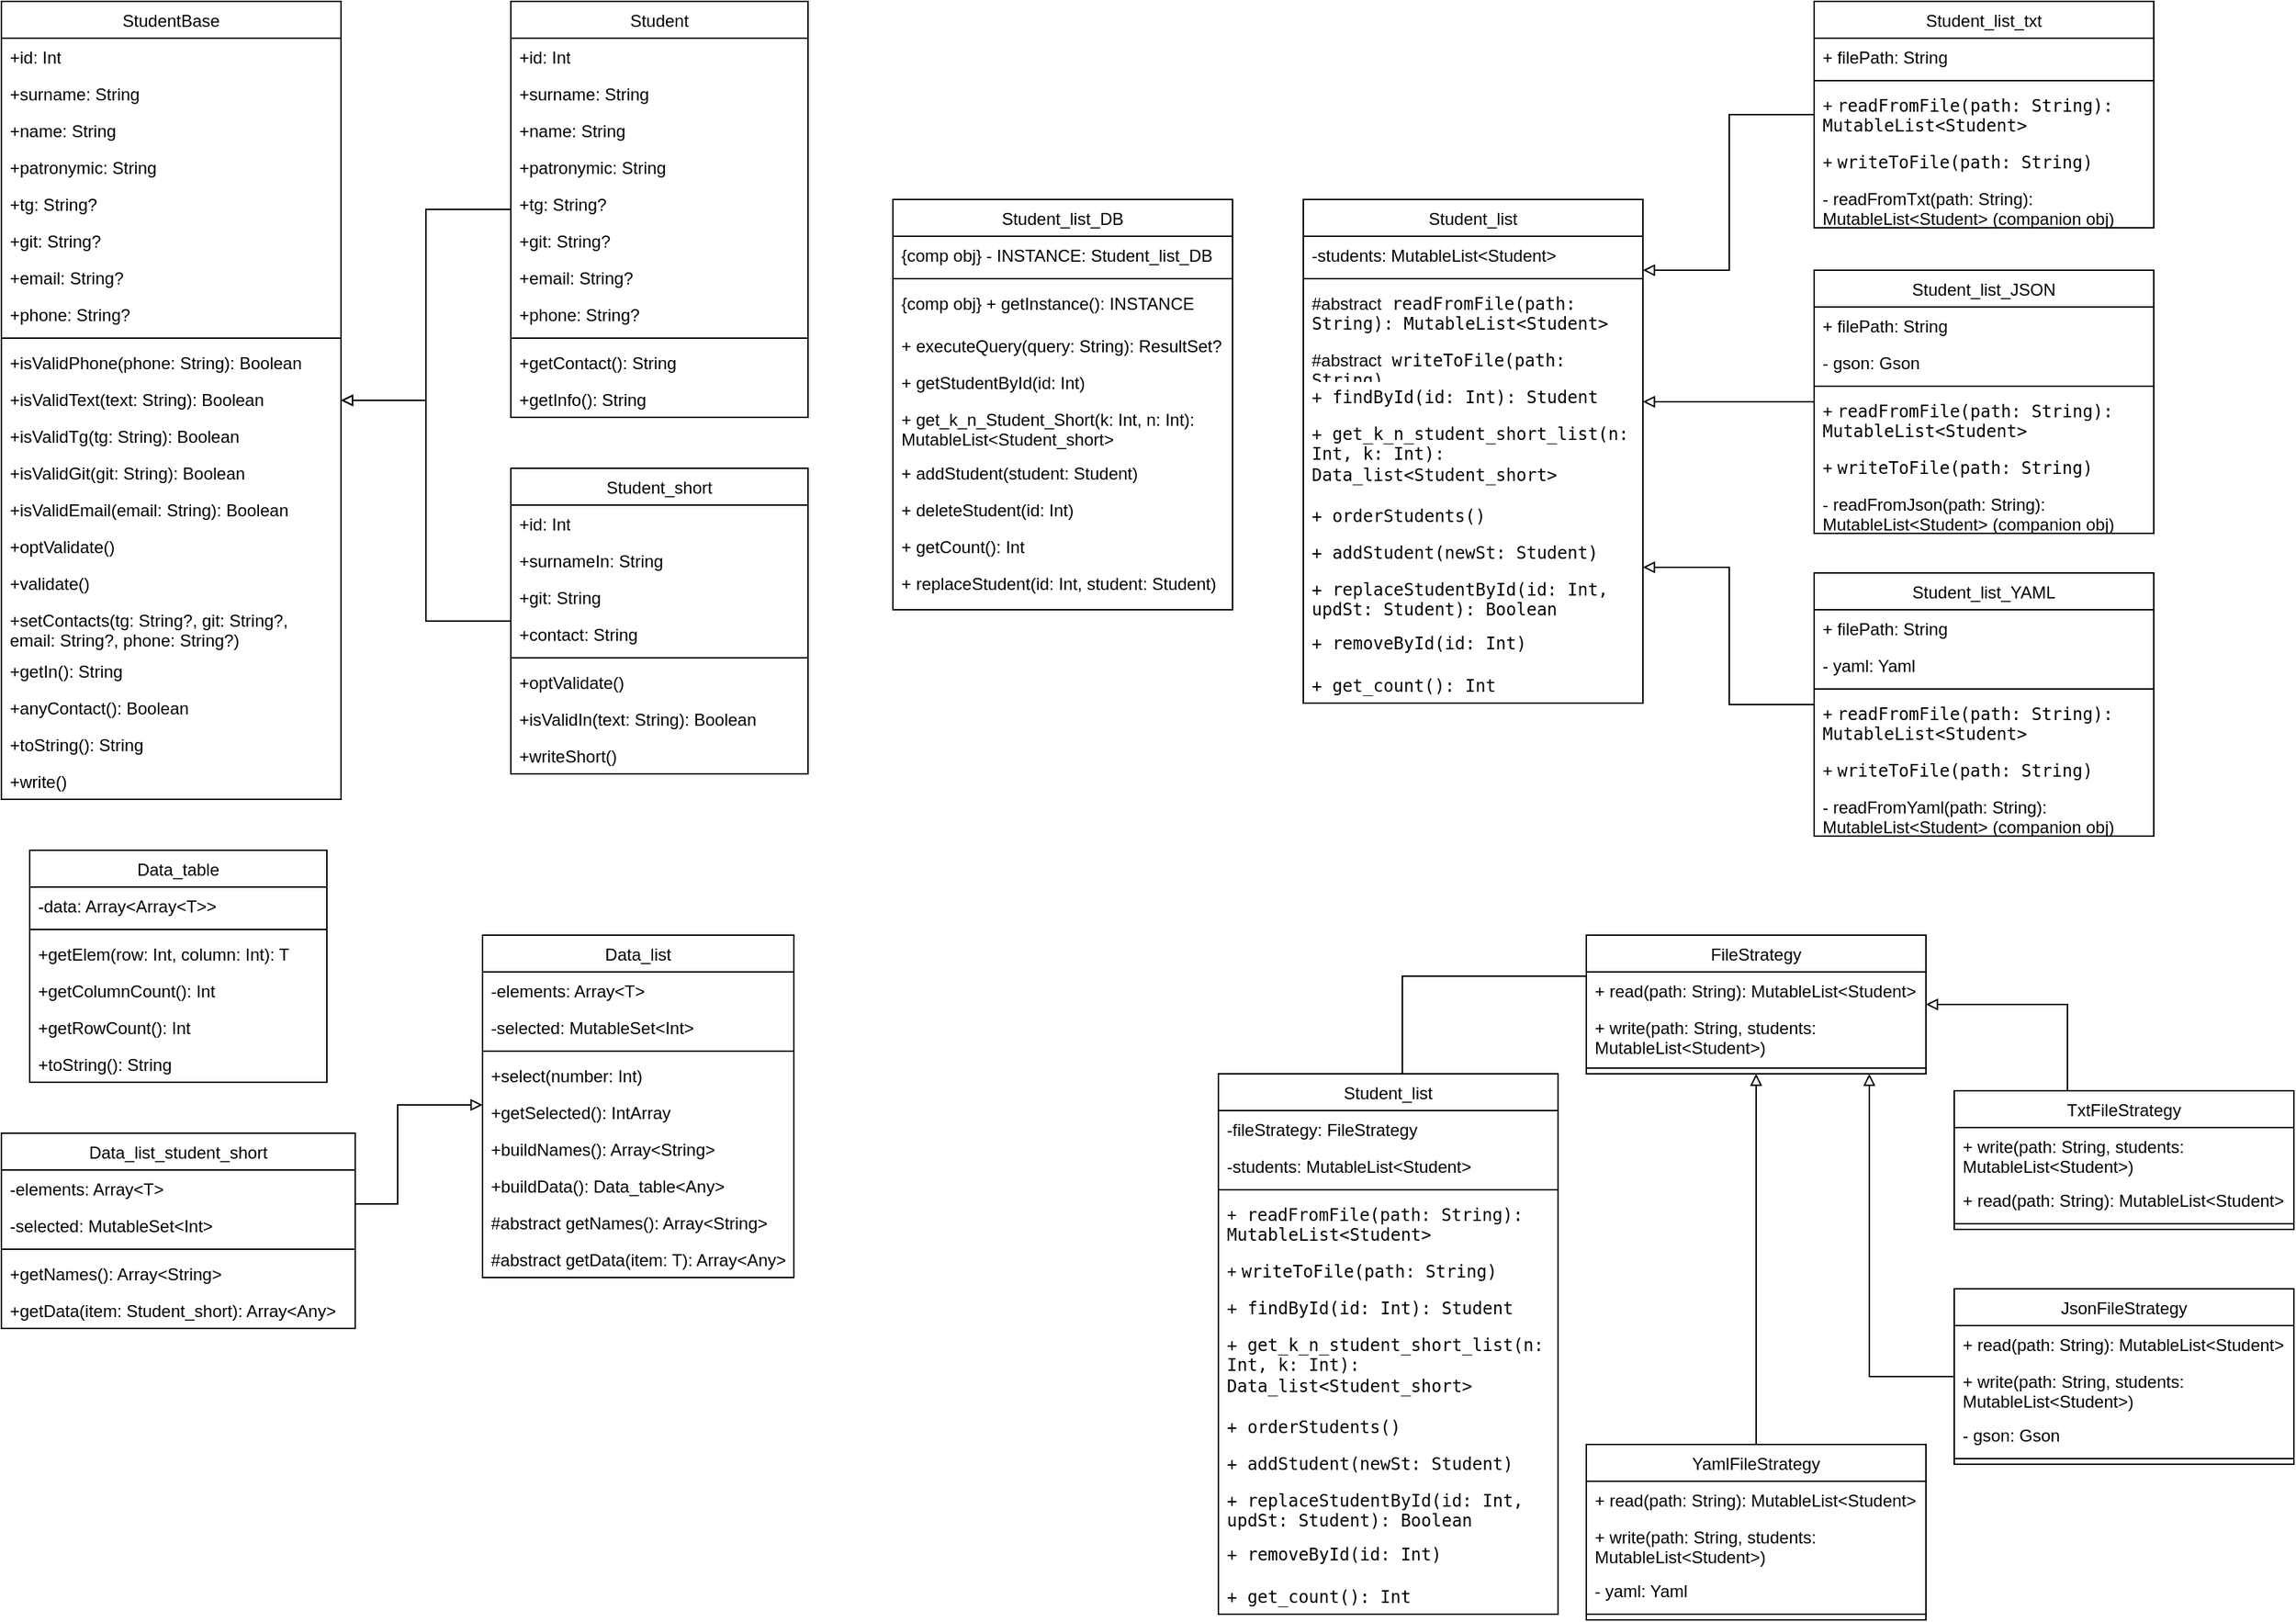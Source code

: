 <?xml version="1.0" encoding="UTF-8"?>
<mxfile version="25.0.3">
  <diagram name="Страница — 1" id="mXfc7mX9J_T137BnNwb-">
    <mxGraphModel dx="1016" dy="607" grid="1" gridSize="10" guides="1" tooltips="1" connect="1" arrows="1" fold="1" page="0" pageScale="1" pageWidth="827" pageHeight="1169" math="0" shadow="0">
      <root>
        <mxCell id="0" />
        <mxCell id="1" parent="0" />
        <mxCell id="OMYQMFD3v74kMcFGxbSG-1" style="edgeStyle=orthogonalEdgeStyle;rounded=0;orthogonalLoop=1;jettySize=auto;html=1;endArrow=block;endFill=0;" parent="1" source="OMYQMFD3v74kMcFGxbSG-2" target="OMYQMFD3v74kMcFGxbSG-14" edge="1">
          <mxGeometry relative="1" as="geometry" />
        </mxCell>
        <mxCell id="OMYQMFD3v74kMcFGxbSG-2" value="&lt;span style=&quot;font-weight: 400;&quot;&gt;Student&lt;/span&gt;" style="swimlane;fontStyle=1;align=center;verticalAlign=top;childLayout=stackLayout;horizontal=1;startSize=26;horizontalStack=0;resizeParent=1;resizeParentMax=0;resizeLast=0;collapsible=1;marginBottom=0;whiteSpace=wrap;html=1;" parent="1" vertex="1">
          <mxGeometry x="370" y="10" width="210" height="294" as="geometry" />
        </mxCell>
        <mxCell id="OMYQMFD3v74kMcFGxbSG-3" value="+id: Int" style="text;strokeColor=none;fillColor=none;align=left;verticalAlign=top;spacingLeft=4;spacingRight=4;overflow=hidden;rotatable=0;points=[[0,0.5],[1,0.5]];portConstraint=eastwest;whiteSpace=wrap;html=1;" parent="OMYQMFD3v74kMcFGxbSG-2" vertex="1">
          <mxGeometry y="26" width="210" height="26" as="geometry" />
        </mxCell>
        <mxCell id="OMYQMFD3v74kMcFGxbSG-4" value="+surname: String" style="text;strokeColor=none;fillColor=none;align=left;verticalAlign=top;spacingLeft=4;spacingRight=4;overflow=hidden;rotatable=0;points=[[0,0.5],[1,0.5]];portConstraint=eastwest;whiteSpace=wrap;html=1;" parent="OMYQMFD3v74kMcFGxbSG-2" vertex="1">
          <mxGeometry y="52" width="210" height="26" as="geometry" />
        </mxCell>
        <mxCell id="OMYQMFD3v74kMcFGxbSG-5" value="+name: String" style="text;strokeColor=none;fillColor=none;align=left;verticalAlign=top;spacingLeft=4;spacingRight=4;overflow=hidden;rotatable=0;points=[[0,0.5],[1,0.5]];portConstraint=eastwest;whiteSpace=wrap;html=1;" parent="OMYQMFD3v74kMcFGxbSG-2" vertex="1">
          <mxGeometry y="78" width="210" height="26" as="geometry" />
        </mxCell>
        <mxCell id="OMYQMFD3v74kMcFGxbSG-6" value="+patronymic: String" style="text;strokeColor=none;fillColor=none;align=left;verticalAlign=top;spacingLeft=4;spacingRight=4;overflow=hidden;rotatable=0;points=[[0,0.5],[1,0.5]];portConstraint=eastwest;whiteSpace=wrap;html=1;" parent="OMYQMFD3v74kMcFGxbSG-2" vertex="1">
          <mxGeometry y="104" width="210" height="26" as="geometry" />
        </mxCell>
        <mxCell id="OMYQMFD3v74kMcFGxbSG-7" value="+tg: String?" style="text;strokeColor=none;fillColor=none;align=left;verticalAlign=top;spacingLeft=4;spacingRight=4;overflow=hidden;rotatable=0;points=[[0,0.5],[1,0.5]];portConstraint=eastwest;whiteSpace=wrap;html=1;" parent="OMYQMFD3v74kMcFGxbSG-2" vertex="1">
          <mxGeometry y="130" width="210" height="26" as="geometry" />
        </mxCell>
        <mxCell id="OMYQMFD3v74kMcFGxbSG-8" value="+git: String?" style="text;strokeColor=none;fillColor=none;align=left;verticalAlign=top;spacingLeft=4;spacingRight=4;overflow=hidden;rotatable=0;points=[[0,0.5],[1,0.5]];portConstraint=eastwest;whiteSpace=wrap;html=1;" parent="OMYQMFD3v74kMcFGxbSG-2" vertex="1">
          <mxGeometry y="156" width="210" height="26" as="geometry" />
        </mxCell>
        <mxCell id="OMYQMFD3v74kMcFGxbSG-9" value="+email: String?" style="text;strokeColor=none;fillColor=none;align=left;verticalAlign=top;spacingLeft=4;spacingRight=4;overflow=hidden;rotatable=0;points=[[0,0.5],[1,0.5]];portConstraint=eastwest;whiteSpace=wrap;html=1;" parent="OMYQMFD3v74kMcFGxbSG-2" vertex="1">
          <mxGeometry y="182" width="210" height="26" as="geometry" />
        </mxCell>
        <mxCell id="OMYQMFD3v74kMcFGxbSG-10" value="+phone: String?" style="text;strokeColor=none;fillColor=none;align=left;verticalAlign=top;spacingLeft=4;spacingRight=4;overflow=hidden;rotatable=0;points=[[0,0.5],[1,0.5]];portConstraint=eastwest;whiteSpace=wrap;html=1;" parent="OMYQMFD3v74kMcFGxbSG-2" vertex="1">
          <mxGeometry y="208" width="210" height="26" as="geometry" />
        </mxCell>
        <mxCell id="OMYQMFD3v74kMcFGxbSG-11" value="" style="line;strokeWidth=1;fillColor=none;align=left;verticalAlign=middle;spacingTop=-1;spacingLeft=3;spacingRight=3;rotatable=0;labelPosition=right;points=[];portConstraint=eastwest;strokeColor=inherit;" parent="OMYQMFD3v74kMcFGxbSG-2" vertex="1">
          <mxGeometry y="234" width="210" height="8" as="geometry" />
        </mxCell>
        <mxCell id="OMYQMFD3v74kMcFGxbSG-12" value="&lt;div&gt;+getContact(): String&lt;br&gt;&lt;/div&gt;" style="text;strokeColor=none;fillColor=none;align=left;verticalAlign=top;spacingLeft=4;spacingRight=4;overflow=hidden;rotatable=0;points=[[0,0.5],[1,0.5]];portConstraint=eastwest;whiteSpace=wrap;html=1;" parent="OMYQMFD3v74kMcFGxbSG-2" vertex="1">
          <mxGeometry y="242" width="210" height="26" as="geometry" />
        </mxCell>
        <mxCell id="OMYQMFD3v74kMcFGxbSG-13" value="+getInfo(): String" style="text;strokeColor=none;fillColor=none;align=left;verticalAlign=top;spacingLeft=4;spacingRight=4;overflow=hidden;rotatable=0;points=[[0,0.5],[1,0.5]];portConstraint=eastwest;whiteSpace=wrap;html=1;" parent="OMYQMFD3v74kMcFGxbSG-2" vertex="1">
          <mxGeometry y="268" width="210" height="26" as="geometry" />
        </mxCell>
        <mxCell id="OMYQMFD3v74kMcFGxbSG-14" value="&lt;span style=&quot;font-weight: 400;&quot;&gt;StudentBase&lt;/span&gt;" style="swimlane;fontStyle=1;align=center;verticalAlign=top;childLayout=stackLayout;horizontal=1;startSize=26;horizontalStack=0;resizeParent=1;resizeParentMax=0;resizeLast=0;collapsible=1;marginBottom=0;whiteSpace=wrap;html=1;" parent="1" vertex="1">
          <mxGeometry x="10" y="10" width="240" height="564" as="geometry" />
        </mxCell>
        <mxCell id="OMYQMFD3v74kMcFGxbSG-15" value="+id: Int" style="text;strokeColor=none;fillColor=none;align=left;verticalAlign=top;spacingLeft=4;spacingRight=4;overflow=hidden;rotatable=0;points=[[0,0.5],[1,0.5]];portConstraint=eastwest;whiteSpace=wrap;html=1;" parent="OMYQMFD3v74kMcFGxbSG-14" vertex="1">
          <mxGeometry y="26" width="240" height="26" as="geometry" />
        </mxCell>
        <mxCell id="OMYQMFD3v74kMcFGxbSG-16" value="+surname: String" style="text;strokeColor=none;fillColor=none;align=left;verticalAlign=top;spacingLeft=4;spacingRight=4;overflow=hidden;rotatable=0;points=[[0,0.5],[1,0.5]];portConstraint=eastwest;whiteSpace=wrap;html=1;" parent="OMYQMFD3v74kMcFGxbSG-14" vertex="1">
          <mxGeometry y="52" width="240" height="26" as="geometry" />
        </mxCell>
        <mxCell id="OMYQMFD3v74kMcFGxbSG-17" value="+name: String" style="text;strokeColor=none;fillColor=none;align=left;verticalAlign=top;spacingLeft=4;spacingRight=4;overflow=hidden;rotatable=0;points=[[0,0.5],[1,0.5]];portConstraint=eastwest;whiteSpace=wrap;html=1;" parent="OMYQMFD3v74kMcFGxbSG-14" vertex="1">
          <mxGeometry y="78" width="240" height="26" as="geometry" />
        </mxCell>
        <mxCell id="OMYQMFD3v74kMcFGxbSG-18" value="+patronymic: String" style="text;strokeColor=none;fillColor=none;align=left;verticalAlign=top;spacingLeft=4;spacingRight=4;overflow=hidden;rotatable=0;points=[[0,0.5],[1,0.5]];portConstraint=eastwest;whiteSpace=wrap;html=1;" parent="OMYQMFD3v74kMcFGxbSG-14" vertex="1">
          <mxGeometry y="104" width="240" height="26" as="geometry" />
        </mxCell>
        <mxCell id="OMYQMFD3v74kMcFGxbSG-19" value="+tg: String?" style="text;strokeColor=none;fillColor=none;align=left;verticalAlign=top;spacingLeft=4;spacingRight=4;overflow=hidden;rotatable=0;points=[[0,0.5],[1,0.5]];portConstraint=eastwest;whiteSpace=wrap;html=1;" parent="OMYQMFD3v74kMcFGxbSG-14" vertex="1">
          <mxGeometry y="130" width="240" height="26" as="geometry" />
        </mxCell>
        <mxCell id="OMYQMFD3v74kMcFGxbSG-20" value="+git: String?" style="text;strokeColor=none;fillColor=none;align=left;verticalAlign=top;spacingLeft=4;spacingRight=4;overflow=hidden;rotatable=0;points=[[0,0.5],[1,0.5]];portConstraint=eastwest;whiteSpace=wrap;html=1;" parent="OMYQMFD3v74kMcFGxbSG-14" vertex="1">
          <mxGeometry y="156" width="240" height="26" as="geometry" />
        </mxCell>
        <mxCell id="OMYQMFD3v74kMcFGxbSG-21" value="+email: String?" style="text;strokeColor=none;fillColor=none;align=left;verticalAlign=top;spacingLeft=4;spacingRight=4;overflow=hidden;rotatable=0;points=[[0,0.5],[1,0.5]];portConstraint=eastwest;whiteSpace=wrap;html=1;" parent="OMYQMFD3v74kMcFGxbSG-14" vertex="1">
          <mxGeometry y="182" width="240" height="26" as="geometry" />
        </mxCell>
        <mxCell id="OMYQMFD3v74kMcFGxbSG-22" value="+phone: String?" style="text;strokeColor=none;fillColor=none;align=left;verticalAlign=top;spacingLeft=4;spacingRight=4;overflow=hidden;rotatable=0;points=[[0,0.5],[1,0.5]];portConstraint=eastwest;whiteSpace=wrap;html=1;" parent="OMYQMFD3v74kMcFGxbSG-14" vertex="1">
          <mxGeometry y="208" width="240" height="26" as="geometry" />
        </mxCell>
        <mxCell id="OMYQMFD3v74kMcFGxbSG-23" value="" style="line;strokeWidth=1;fillColor=none;align=left;verticalAlign=middle;spacingTop=-1;spacingLeft=3;spacingRight=3;rotatable=0;labelPosition=right;points=[];portConstraint=eastwest;strokeColor=inherit;" parent="OMYQMFD3v74kMcFGxbSG-14" vertex="1">
          <mxGeometry y="234" width="240" height="8" as="geometry" />
        </mxCell>
        <mxCell id="OMYQMFD3v74kMcFGxbSG-24" value="&lt;div&gt;+isValidPhone(phone: String): Boolean&lt;br&gt;&lt;/div&gt;" style="text;strokeColor=none;fillColor=none;align=left;verticalAlign=top;spacingLeft=4;spacingRight=4;overflow=hidden;rotatable=0;points=[[0,0.5],[1,0.5]];portConstraint=eastwest;whiteSpace=wrap;html=1;" parent="OMYQMFD3v74kMcFGxbSG-14" vertex="1">
          <mxGeometry y="242" width="240" height="26" as="geometry" />
        </mxCell>
        <mxCell id="OMYQMFD3v74kMcFGxbSG-25" value="+isValidText(text: String): Boolean" style="text;strokeColor=none;fillColor=none;align=left;verticalAlign=top;spacingLeft=4;spacingRight=4;overflow=hidden;rotatable=0;points=[[0,0.5],[1,0.5]];portConstraint=eastwest;whiteSpace=wrap;html=1;" parent="OMYQMFD3v74kMcFGxbSG-14" vertex="1">
          <mxGeometry y="268" width="240" height="26" as="geometry" />
        </mxCell>
        <mxCell id="OMYQMFD3v74kMcFGxbSG-26" value="+isValidTg(tg: String): Boolean" style="text;strokeColor=none;fillColor=none;align=left;verticalAlign=top;spacingLeft=4;spacingRight=4;overflow=hidden;rotatable=0;points=[[0,0.5],[1,0.5]];portConstraint=eastwest;whiteSpace=wrap;html=1;" parent="OMYQMFD3v74kMcFGxbSG-14" vertex="1">
          <mxGeometry y="294" width="240" height="26" as="geometry" />
        </mxCell>
        <mxCell id="OMYQMFD3v74kMcFGxbSG-27" value="+isValidGit(git: String): Boolean" style="text;strokeColor=none;fillColor=none;align=left;verticalAlign=top;spacingLeft=4;spacingRight=4;overflow=hidden;rotatable=0;points=[[0,0.5],[1,0.5]];portConstraint=eastwest;whiteSpace=wrap;html=1;" parent="OMYQMFD3v74kMcFGxbSG-14" vertex="1">
          <mxGeometry y="320" width="240" height="26" as="geometry" />
        </mxCell>
        <mxCell id="OMYQMFD3v74kMcFGxbSG-28" value="+isValidEmail(email: String): Boolean" style="text;strokeColor=none;fillColor=none;align=left;verticalAlign=top;spacingLeft=4;spacingRight=4;overflow=hidden;rotatable=0;points=[[0,0.5],[1,0.5]];portConstraint=eastwest;whiteSpace=wrap;html=1;" parent="OMYQMFD3v74kMcFGxbSG-14" vertex="1">
          <mxGeometry y="346" width="240" height="26" as="geometry" />
        </mxCell>
        <mxCell id="OMYQMFD3v74kMcFGxbSG-29" value="+optValidate()" style="text;strokeColor=none;fillColor=none;align=left;verticalAlign=top;spacingLeft=4;spacingRight=4;overflow=hidden;rotatable=0;points=[[0,0.5],[1,0.5]];portConstraint=eastwest;whiteSpace=wrap;html=1;" parent="OMYQMFD3v74kMcFGxbSG-14" vertex="1">
          <mxGeometry y="372" width="240" height="26" as="geometry" />
        </mxCell>
        <mxCell id="OMYQMFD3v74kMcFGxbSG-30" value="+validate()" style="text;strokeColor=none;fillColor=none;align=left;verticalAlign=top;spacingLeft=4;spacingRight=4;overflow=hidden;rotatable=0;points=[[0,0.5],[1,0.5]];portConstraint=eastwest;whiteSpace=wrap;html=1;" parent="OMYQMFD3v74kMcFGxbSG-14" vertex="1">
          <mxGeometry y="398" width="240" height="26" as="geometry" />
        </mxCell>
        <mxCell id="OMYQMFD3v74kMcFGxbSG-31" value="+setContacts(tg: String?, git: String?, email: String?, phone: String?)" style="text;strokeColor=none;fillColor=none;align=left;verticalAlign=top;spacingLeft=4;spacingRight=4;overflow=hidden;rotatable=0;points=[[0,0.5],[1,0.5]];portConstraint=eastwest;whiteSpace=wrap;html=1;" parent="OMYQMFD3v74kMcFGxbSG-14" vertex="1">
          <mxGeometry y="424" width="240" height="36" as="geometry" />
        </mxCell>
        <mxCell id="OMYQMFD3v74kMcFGxbSG-32" value="+getIn(): String" style="text;strokeColor=none;fillColor=none;align=left;verticalAlign=top;spacingLeft=4;spacingRight=4;overflow=hidden;rotatable=0;points=[[0,0.5],[1,0.5]];portConstraint=eastwest;whiteSpace=wrap;html=1;" parent="OMYQMFD3v74kMcFGxbSG-14" vertex="1">
          <mxGeometry y="460" width="240" height="26" as="geometry" />
        </mxCell>
        <mxCell id="OMYQMFD3v74kMcFGxbSG-33" value="+anyContact(): Boolean" style="text;strokeColor=none;fillColor=none;align=left;verticalAlign=top;spacingLeft=4;spacingRight=4;overflow=hidden;rotatable=0;points=[[0,0.5],[1,0.5]];portConstraint=eastwest;whiteSpace=wrap;html=1;" parent="OMYQMFD3v74kMcFGxbSG-14" vertex="1">
          <mxGeometry y="486" width="240" height="26" as="geometry" />
        </mxCell>
        <mxCell id="OMYQMFD3v74kMcFGxbSG-34" value="+toString(): String" style="text;strokeColor=none;fillColor=none;align=left;verticalAlign=top;spacingLeft=4;spacingRight=4;overflow=hidden;rotatable=0;points=[[0,0.5],[1,0.5]];portConstraint=eastwest;whiteSpace=wrap;html=1;" parent="OMYQMFD3v74kMcFGxbSG-14" vertex="1">
          <mxGeometry y="512" width="240" height="26" as="geometry" />
        </mxCell>
        <mxCell id="OMYQMFD3v74kMcFGxbSG-35" value="+write()&amp;nbsp;" style="text;strokeColor=none;fillColor=none;align=left;verticalAlign=top;spacingLeft=4;spacingRight=4;overflow=hidden;rotatable=0;points=[[0,0.5],[1,0.5]];portConstraint=eastwest;whiteSpace=wrap;html=1;" parent="OMYQMFD3v74kMcFGxbSG-14" vertex="1">
          <mxGeometry y="538" width="240" height="26" as="geometry" />
        </mxCell>
        <mxCell id="OMYQMFD3v74kMcFGxbSG-36" style="edgeStyle=orthogonalEdgeStyle;rounded=0;orthogonalLoop=1;jettySize=auto;html=1;endArrow=block;endFill=0;" parent="1" source="OMYQMFD3v74kMcFGxbSG-37" target="OMYQMFD3v74kMcFGxbSG-14" edge="1">
          <mxGeometry relative="1" as="geometry" />
        </mxCell>
        <mxCell id="OMYQMFD3v74kMcFGxbSG-37" value="&lt;span style=&quot;font-weight: 400;&quot;&gt;Student_short&lt;/span&gt;" style="swimlane;fontStyle=1;align=center;verticalAlign=top;childLayout=stackLayout;horizontal=1;startSize=26;horizontalStack=0;resizeParent=1;resizeParentMax=0;resizeLast=0;collapsible=1;marginBottom=0;whiteSpace=wrap;html=1;" parent="1" vertex="1">
          <mxGeometry x="370" y="340" width="210" height="216" as="geometry" />
        </mxCell>
        <mxCell id="OMYQMFD3v74kMcFGxbSG-38" value="+id: Int" style="text;strokeColor=none;fillColor=none;align=left;verticalAlign=top;spacingLeft=4;spacingRight=4;overflow=hidden;rotatable=0;points=[[0,0.5],[1,0.5]];portConstraint=eastwest;whiteSpace=wrap;html=1;" parent="OMYQMFD3v74kMcFGxbSG-37" vertex="1">
          <mxGeometry y="26" width="210" height="26" as="geometry" />
        </mxCell>
        <mxCell id="OMYQMFD3v74kMcFGxbSG-39" value="+surnameIn: String" style="text;strokeColor=none;fillColor=none;align=left;verticalAlign=top;spacingLeft=4;spacingRight=4;overflow=hidden;rotatable=0;points=[[0,0.5],[1,0.5]];portConstraint=eastwest;whiteSpace=wrap;html=1;" parent="OMYQMFD3v74kMcFGxbSG-37" vertex="1">
          <mxGeometry y="52" width="210" height="26" as="geometry" />
        </mxCell>
        <mxCell id="OMYQMFD3v74kMcFGxbSG-40" value="+git: String" style="text;strokeColor=none;fillColor=none;align=left;verticalAlign=top;spacingLeft=4;spacingRight=4;overflow=hidden;rotatable=0;points=[[0,0.5],[1,0.5]];portConstraint=eastwest;whiteSpace=wrap;html=1;" parent="OMYQMFD3v74kMcFGxbSG-37" vertex="1">
          <mxGeometry y="78" width="210" height="26" as="geometry" />
        </mxCell>
        <mxCell id="OMYQMFD3v74kMcFGxbSG-41" value="+contact: String" style="text;strokeColor=none;fillColor=none;align=left;verticalAlign=top;spacingLeft=4;spacingRight=4;overflow=hidden;rotatable=0;points=[[0,0.5],[1,0.5]];portConstraint=eastwest;whiteSpace=wrap;html=1;" parent="OMYQMFD3v74kMcFGxbSG-37" vertex="1">
          <mxGeometry y="104" width="210" height="26" as="geometry" />
        </mxCell>
        <mxCell id="OMYQMFD3v74kMcFGxbSG-42" value="" style="line;strokeWidth=1;fillColor=none;align=left;verticalAlign=middle;spacingTop=-1;spacingLeft=3;spacingRight=3;rotatable=0;labelPosition=right;points=[];portConstraint=eastwest;strokeColor=inherit;" parent="OMYQMFD3v74kMcFGxbSG-37" vertex="1">
          <mxGeometry y="130" width="210" height="8" as="geometry" />
        </mxCell>
        <mxCell id="OMYQMFD3v74kMcFGxbSG-43" value="&lt;div&gt;+optValidate()&lt;br&gt;&lt;/div&gt;" style="text;strokeColor=none;fillColor=none;align=left;verticalAlign=top;spacingLeft=4;spacingRight=4;overflow=hidden;rotatable=0;points=[[0,0.5],[1,0.5]];portConstraint=eastwest;whiteSpace=wrap;html=1;" parent="OMYQMFD3v74kMcFGxbSG-37" vertex="1">
          <mxGeometry y="138" width="210" height="26" as="geometry" />
        </mxCell>
        <mxCell id="OMYQMFD3v74kMcFGxbSG-44" value="+isValidIn(text: String): Boolean" style="text;strokeColor=none;fillColor=none;align=left;verticalAlign=top;spacingLeft=4;spacingRight=4;overflow=hidden;rotatable=0;points=[[0,0.5],[1,0.5]];portConstraint=eastwest;whiteSpace=wrap;html=1;" parent="OMYQMFD3v74kMcFGxbSG-37" vertex="1">
          <mxGeometry y="164" width="210" height="26" as="geometry" />
        </mxCell>
        <mxCell id="OMYQMFD3v74kMcFGxbSG-45" value="+writeShort()" style="text;strokeColor=none;fillColor=none;align=left;verticalAlign=top;spacingLeft=4;spacingRight=4;overflow=hidden;rotatable=0;points=[[0,0.5],[1,0.5]];portConstraint=eastwest;whiteSpace=wrap;html=1;" parent="OMYQMFD3v74kMcFGxbSG-37" vertex="1">
          <mxGeometry y="190" width="210" height="26" as="geometry" />
        </mxCell>
        <mxCell id="OMYQMFD3v74kMcFGxbSG-46" value="&lt;span style=&quot;font-weight: 400;&quot;&gt;Data_table&lt;/span&gt;" style="swimlane;fontStyle=1;align=center;verticalAlign=top;childLayout=stackLayout;horizontal=1;startSize=26;horizontalStack=0;resizeParent=1;resizeParentMax=0;resizeLast=0;collapsible=1;marginBottom=0;whiteSpace=wrap;html=1;" parent="1" vertex="1">
          <mxGeometry x="30" y="610" width="210" height="164" as="geometry" />
        </mxCell>
        <mxCell id="OMYQMFD3v74kMcFGxbSG-47" value="-data: Array&amp;lt;Array&amp;lt;T&amp;gt;&amp;gt;" style="text;strokeColor=none;fillColor=none;align=left;verticalAlign=top;spacingLeft=4;spacingRight=4;overflow=hidden;rotatable=0;points=[[0,0.5],[1,0.5]];portConstraint=eastwest;whiteSpace=wrap;html=1;" parent="OMYQMFD3v74kMcFGxbSG-46" vertex="1">
          <mxGeometry y="26" width="210" height="26" as="geometry" />
        </mxCell>
        <mxCell id="OMYQMFD3v74kMcFGxbSG-48" value="" style="line;strokeWidth=1;fillColor=none;align=left;verticalAlign=middle;spacingTop=-1;spacingLeft=3;spacingRight=3;rotatable=0;labelPosition=right;points=[];portConstraint=eastwest;strokeColor=inherit;" parent="OMYQMFD3v74kMcFGxbSG-46" vertex="1">
          <mxGeometry y="52" width="210" height="8" as="geometry" />
        </mxCell>
        <mxCell id="OMYQMFD3v74kMcFGxbSG-49" value="&lt;div&gt;+getElem(row: Int, column: Int): T&lt;br&gt;&lt;/div&gt;" style="text;strokeColor=none;fillColor=none;align=left;verticalAlign=top;spacingLeft=4;spacingRight=4;overflow=hidden;rotatable=0;points=[[0,0.5],[1,0.5]];portConstraint=eastwest;whiteSpace=wrap;html=1;" parent="OMYQMFD3v74kMcFGxbSG-46" vertex="1">
          <mxGeometry y="60" width="210" height="26" as="geometry" />
        </mxCell>
        <mxCell id="OMYQMFD3v74kMcFGxbSG-50" value="+getColumnCount(): Int" style="text;strokeColor=none;fillColor=none;align=left;verticalAlign=top;spacingLeft=4;spacingRight=4;overflow=hidden;rotatable=0;points=[[0,0.5],[1,0.5]];portConstraint=eastwest;whiteSpace=wrap;html=1;" parent="OMYQMFD3v74kMcFGxbSG-46" vertex="1">
          <mxGeometry y="86" width="210" height="26" as="geometry" />
        </mxCell>
        <mxCell id="OMYQMFD3v74kMcFGxbSG-51" value="+getRowCount(): Int" style="text;strokeColor=none;fillColor=none;align=left;verticalAlign=top;spacingLeft=4;spacingRight=4;overflow=hidden;rotatable=0;points=[[0,0.5],[1,0.5]];portConstraint=eastwest;whiteSpace=wrap;html=1;" parent="OMYQMFD3v74kMcFGxbSG-46" vertex="1">
          <mxGeometry y="112" width="210" height="26" as="geometry" />
        </mxCell>
        <mxCell id="OMYQMFD3v74kMcFGxbSG-52" value="+toString(): String" style="text;strokeColor=none;fillColor=none;align=left;verticalAlign=top;spacingLeft=4;spacingRight=4;overflow=hidden;rotatable=0;points=[[0,0.5],[1,0.5]];portConstraint=eastwest;whiteSpace=wrap;html=1;" parent="OMYQMFD3v74kMcFGxbSG-46" vertex="1">
          <mxGeometry y="138" width="210" height="26" as="geometry" />
        </mxCell>
        <mxCell id="OMYQMFD3v74kMcFGxbSG-53" value="&lt;span style=&quot;font-weight: 400;&quot;&gt;Data_list&lt;/span&gt;" style="swimlane;fontStyle=1;align=center;verticalAlign=top;childLayout=stackLayout;horizontal=1;startSize=26;horizontalStack=0;resizeParent=1;resizeParentMax=0;resizeLast=0;collapsible=1;marginBottom=0;whiteSpace=wrap;html=1;" parent="1" vertex="1">
          <mxGeometry x="350" y="670" width="220" height="242" as="geometry" />
        </mxCell>
        <mxCell id="OMYQMFD3v74kMcFGxbSG-54" value="-elements: Array&amp;lt;T&amp;gt;&amp;nbsp;" style="text;strokeColor=none;fillColor=none;align=left;verticalAlign=top;spacingLeft=4;spacingRight=4;overflow=hidden;rotatable=0;points=[[0,0.5],[1,0.5]];portConstraint=eastwest;whiteSpace=wrap;html=1;" parent="OMYQMFD3v74kMcFGxbSG-53" vertex="1">
          <mxGeometry y="26" width="220" height="26" as="geometry" />
        </mxCell>
        <mxCell id="OMYQMFD3v74kMcFGxbSG-55" value="-selected: MutableSet&amp;lt;Int&amp;gt;" style="text;strokeColor=none;fillColor=none;align=left;verticalAlign=top;spacingLeft=4;spacingRight=4;overflow=hidden;rotatable=0;points=[[0,0.5],[1,0.5]];portConstraint=eastwest;whiteSpace=wrap;html=1;" parent="OMYQMFD3v74kMcFGxbSG-53" vertex="1">
          <mxGeometry y="52" width="220" height="26" as="geometry" />
        </mxCell>
        <mxCell id="OMYQMFD3v74kMcFGxbSG-56" value="" style="line;strokeWidth=1;fillColor=none;align=left;verticalAlign=middle;spacingTop=-1;spacingLeft=3;spacingRight=3;rotatable=0;labelPosition=right;points=[];portConstraint=eastwest;strokeColor=inherit;" parent="OMYQMFD3v74kMcFGxbSG-53" vertex="1">
          <mxGeometry y="78" width="220" height="8" as="geometry" />
        </mxCell>
        <mxCell id="OMYQMFD3v74kMcFGxbSG-57" value="&lt;div&gt;+select(number: Int)&lt;br&gt;&lt;/div&gt;" style="text;strokeColor=none;fillColor=none;align=left;verticalAlign=top;spacingLeft=4;spacingRight=4;overflow=hidden;rotatable=0;points=[[0,0.5],[1,0.5]];portConstraint=eastwest;whiteSpace=wrap;html=1;" parent="OMYQMFD3v74kMcFGxbSG-53" vertex="1">
          <mxGeometry y="86" width="220" height="26" as="geometry" />
        </mxCell>
        <mxCell id="OMYQMFD3v74kMcFGxbSG-58" value="+getSelected(): IntArray" style="text;strokeColor=none;fillColor=none;align=left;verticalAlign=top;spacingLeft=4;spacingRight=4;overflow=hidden;rotatable=0;points=[[0,0.5],[1,0.5]];portConstraint=eastwest;whiteSpace=wrap;html=1;" parent="OMYQMFD3v74kMcFGxbSG-53" vertex="1">
          <mxGeometry y="112" width="220" height="26" as="geometry" />
        </mxCell>
        <mxCell id="OMYQMFD3v74kMcFGxbSG-59" value="+buildNames(): Array&amp;lt;String&amp;gt;" style="text;strokeColor=none;fillColor=none;align=left;verticalAlign=top;spacingLeft=4;spacingRight=4;overflow=hidden;rotatable=0;points=[[0,0.5],[1,0.5]];portConstraint=eastwest;whiteSpace=wrap;html=1;" parent="OMYQMFD3v74kMcFGxbSG-53" vertex="1">
          <mxGeometry y="138" width="220" height="26" as="geometry" />
        </mxCell>
        <mxCell id="OMYQMFD3v74kMcFGxbSG-60" value="+buildData(): Data_table&amp;lt;Any&amp;gt;" style="text;strokeColor=none;fillColor=none;align=left;verticalAlign=top;spacingLeft=4;spacingRight=4;overflow=hidden;rotatable=0;points=[[0,0.5],[1,0.5]];portConstraint=eastwest;whiteSpace=wrap;html=1;" parent="OMYQMFD3v74kMcFGxbSG-53" vertex="1">
          <mxGeometry y="164" width="220" height="26" as="geometry" />
        </mxCell>
        <mxCell id="OMYQMFD3v74kMcFGxbSG-61" value="#abstract getNames(): Array&amp;lt;String&amp;gt;" style="text;strokeColor=none;fillColor=none;align=left;verticalAlign=top;spacingLeft=4;spacingRight=4;overflow=hidden;rotatable=0;points=[[0,0.5],[1,0.5]];portConstraint=eastwest;whiteSpace=wrap;html=1;" parent="OMYQMFD3v74kMcFGxbSG-53" vertex="1">
          <mxGeometry y="190" width="220" height="26" as="geometry" />
        </mxCell>
        <mxCell id="OMYQMFD3v74kMcFGxbSG-62" value="#abstract getData(item: T): Array&amp;lt;Any&amp;gt;" style="text;strokeColor=none;fillColor=none;align=left;verticalAlign=top;spacingLeft=4;spacingRight=4;overflow=hidden;rotatable=0;points=[[0,0.5],[1,0.5]];portConstraint=eastwest;whiteSpace=wrap;html=1;" parent="OMYQMFD3v74kMcFGxbSG-53" vertex="1">
          <mxGeometry y="216" width="220" height="26" as="geometry" />
        </mxCell>
        <mxCell id="OMYQMFD3v74kMcFGxbSG-63" style="edgeStyle=orthogonalEdgeStyle;rounded=0;orthogonalLoop=1;jettySize=auto;html=1;endArrow=block;endFill=0;" parent="1" source="OMYQMFD3v74kMcFGxbSG-64" target="OMYQMFD3v74kMcFGxbSG-53" edge="1">
          <mxGeometry relative="1" as="geometry">
            <mxPoint x="290" y="930" as="sourcePoint" />
            <mxPoint x="330" y="790" as="targetPoint" />
            <Array as="points">
              <mxPoint x="290" y="860" />
              <mxPoint x="290" y="790" />
            </Array>
          </mxGeometry>
        </mxCell>
        <mxCell id="OMYQMFD3v74kMcFGxbSG-64" value="&lt;span style=&quot;font-weight: 400;&quot;&gt;Data_list_student_short&lt;/span&gt;" style="swimlane;fontStyle=1;align=center;verticalAlign=top;childLayout=stackLayout;horizontal=1;startSize=26;horizontalStack=0;resizeParent=1;resizeParentMax=0;resizeLast=0;collapsible=1;marginBottom=0;whiteSpace=wrap;html=1;" parent="1" vertex="1">
          <mxGeometry x="10" y="810" width="250" height="138" as="geometry" />
        </mxCell>
        <mxCell id="OMYQMFD3v74kMcFGxbSG-65" value="-elements: Array&amp;lt;T&amp;gt;&amp;nbsp;" style="text;strokeColor=none;fillColor=none;align=left;verticalAlign=top;spacingLeft=4;spacingRight=4;overflow=hidden;rotatable=0;points=[[0,0.5],[1,0.5]];portConstraint=eastwest;whiteSpace=wrap;html=1;" parent="OMYQMFD3v74kMcFGxbSG-64" vertex="1">
          <mxGeometry y="26" width="250" height="26" as="geometry" />
        </mxCell>
        <mxCell id="OMYQMFD3v74kMcFGxbSG-66" value="-selected: MutableSet&amp;lt;Int&amp;gt;" style="text;strokeColor=none;fillColor=none;align=left;verticalAlign=top;spacingLeft=4;spacingRight=4;overflow=hidden;rotatable=0;points=[[0,0.5],[1,0.5]];portConstraint=eastwest;whiteSpace=wrap;html=1;" parent="OMYQMFD3v74kMcFGxbSG-64" vertex="1">
          <mxGeometry y="52" width="250" height="26" as="geometry" />
        </mxCell>
        <mxCell id="OMYQMFD3v74kMcFGxbSG-67" value="" style="line;strokeWidth=1;fillColor=none;align=left;verticalAlign=middle;spacingTop=-1;spacingLeft=3;spacingRight=3;rotatable=0;labelPosition=right;points=[];portConstraint=eastwest;strokeColor=inherit;" parent="OMYQMFD3v74kMcFGxbSG-64" vertex="1">
          <mxGeometry y="78" width="250" height="8" as="geometry" />
        </mxCell>
        <mxCell id="OMYQMFD3v74kMcFGxbSG-68" value="+getNames(): Array&amp;lt;String&amp;gt;" style="text;strokeColor=none;fillColor=none;align=left;verticalAlign=top;spacingLeft=4;spacingRight=4;overflow=hidden;rotatable=0;points=[[0,0.5],[1,0.5]];portConstraint=eastwest;whiteSpace=wrap;html=1;" parent="OMYQMFD3v74kMcFGxbSG-64" vertex="1">
          <mxGeometry y="86" width="250" height="26" as="geometry" />
        </mxCell>
        <mxCell id="OMYQMFD3v74kMcFGxbSG-69" value="+getData(item: Student_short): Array&amp;lt;Any&amp;gt;" style="text;strokeColor=none;fillColor=none;align=left;verticalAlign=top;spacingLeft=4;spacingRight=4;overflow=hidden;rotatable=0;points=[[0,0.5],[1,0.5]];portConstraint=eastwest;whiteSpace=wrap;html=1;" parent="OMYQMFD3v74kMcFGxbSG-64" vertex="1">
          <mxGeometry y="112" width="250" height="26" as="geometry" />
        </mxCell>
        <mxCell id="OMYQMFD3v74kMcFGxbSG-70" value="&lt;span style=&quot;font-weight: 400; font-size: 12px;&quot;&gt;Student_list&lt;/span&gt;" style="swimlane;fontStyle=1;align=center;verticalAlign=top;childLayout=stackLayout;horizontal=1;startSize=26;horizontalStack=0;resizeParent=1;resizeParentMax=0;resizeLast=0;collapsible=1;marginBottom=0;whiteSpace=wrap;html=1;fontSize=12;fontColor=#000000;labelBackgroundColor=none;" parent="1" vertex="1">
          <mxGeometry x="930" y="150" width="240" height="356" as="geometry" />
        </mxCell>
        <mxCell id="OMYQMFD3v74kMcFGxbSG-71" value="-students: MutableList&amp;lt;Student&amp;gt;" style="text;strokeColor=none;fillColor=none;align=left;verticalAlign=top;spacingLeft=4;spacingRight=4;overflow=hidden;rotatable=0;points=[[0,0.5],[1,0.5]];portConstraint=eastwest;whiteSpace=wrap;html=1;fontSize=12;fontColor=#000000;labelBackgroundColor=none;" parent="OMYQMFD3v74kMcFGxbSG-70" vertex="1">
          <mxGeometry y="26" width="240" height="26" as="geometry" />
        </mxCell>
        <mxCell id="OMYQMFD3v74kMcFGxbSG-72" value="" style="line;strokeWidth=1;fillColor=none;align=left;verticalAlign=middle;spacingTop=-1;spacingLeft=3;spacingRight=3;rotatable=0;labelPosition=right;points=[];portConstraint=eastwest;strokeColor=inherit;fontSize=12;fontColor=#000000;labelBackgroundColor=none;" parent="OMYQMFD3v74kMcFGxbSG-70" vertex="1">
          <mxGeometry y="52" width="240" height="8" as="geometry" />
        </mxCell>
        <mxCell id="OMYQMFD3v74kMcFGxbSG-73" value="&lt;div style=&quot;font-size: 12px;&quot;&gt;&lt;span style=&quot;background-color: initial;&quot;&gt;#abstract&lt;/span&gt;&lt;span style=&quot;font-family: &amp;quot;Roboto Mono&amp;quot;, monospace; white-space-collapse: preserve; background-color: initial;&quot;&gt; readFromFile(path: String): MutableList&amp;lt;Student&amp;gt;&lt;/span&gt;&lt;/div&gt;" style="text;strokeColor=none;fillColor=none;align=left;verticalAlign=top;spacingLeft=4;spacingRight=4;overflow=hidden;rotatable=0;points=[[0,0.5],[1,0.5]];portConstraint=eastwest;whiteSpace=wrap;html=1;fontSize=12;fontColor=#000000;labelBackgroundColor=none;" parent="OMYQMFD3v74kMcFGxbSG-70" vertex="1">
          <mxGeometry y="60" width="240" height="40" as="geometry" />
        </mxCell>
        <mxCell id="OMYQMFD3v74kMcFGxbSG-74" value="#abstract&lt;span style=&quot;font-family: &amp;quot;Roboto Mono&amp;quot;, monospace; font-size: 12px; white-space-collapse: preserve;&quot;&gt; writeToFile(path: String)&lt;/span&gt;" style="text;strokeColor=none;fillColor=none;align=left;verticalAlign=top;spacingLeft=4;spacingRight=4;overflow=hidden;rotatable=0;points=[[0,0.5],[1,0.5]];portConstraint=eastwest;whiteSpace=wrap;html=1;fontSize=12;fontColor=#000000;labelBackgroundColor=none;" parent="OMYQMFD3v74kMcFGxbSG-70" vertex="1">
          <mxGeometry y="100" width="240" height="26" as="geometry" />
        </mxCell>
        <mxCell id="OMYQMFD3v74kMcFGxbSG-75" value="&lt;span style=&quot;font-family: &amp;quot;Roboto Mono&amp;quot;, monospace; font-size: 12px; white-space-collapse: preserve;&quot;&gt;+ findById(id: Int): Student&lt;/span&gt;" style="text;strokeColor=none;fillColor=none;align=left;verticalAlign=top;spacingLeft=4;spacingRight=4;overflow=hidden;rotatable=0;points=[[0,0.5],[1,0.5]];portConstraint=eastwest;whiteSpace=wrap;html=1;fontSize=12;fontColor=#000000;labelBackgroundColor=none;" parent="OMYQMFD3v74kMcFGxbSG-70" vertex="1">
          <mxGeometry y="126" width="240" height="26" as="geometry" />
        </mxCell>
        <mxCell id="OMYQMFD3v74kMcFGxbSG-76" value="&lt;span style=&quot;font-family: &amp;quot;Roboto Mono&amp;quot;, monospace; font-size: 12px; white-space-collapse: preserve;&quot;&gt;+ get_k_n_student_short_list(n: Int, k: Int): Data_list&amp;lt;Student_short&amp;gt;&lt;/span&gt;" style="text;strokeColor=none;fillColor=none;align=left;verticalAlign=top;spacingLeft=4;spacingRight=4;overflow=hidden;rotatable=0;points=[[0,0.5],[1,0.5]];portConstraint=eastwest;whiteSpace=wrap;html=1;fontSize=12;fontColor=#000000;labelBackgroundColor=none;" parent="OMYQMFD3v74kMcFGxbSG-70" vertex="1">
          <mxGeometry y="152" width="240" height="58" as="geometry" />
        </mxCell>
        <mxCell id="OMYQMFD3v74kMcFGxbSG-77" value="&lt;span style=&quot;font-family: &amp;quot;Roboto Mono&amp;quot;, monospace; font-size: 12px; white-space-collapse: preserve;&quot;&gt;+ orderStudents()&lt;/span&gt;" style="text;strokeColor=none;fillColor=none;align=left;verticalAlign=top;spacingLeft=4;spacingRight=4;overflow=hidden;rotatable=0;points=[[0,0.5],[1,0.5]];portConstraint=eastwest;whiteSpace=wrap;html=1;fontSize=12;fontColor=#000000;labelBackgroundColor=none;" parent="OMYQMFD3v74kMcFGxbSG-70" vertex="1">
          <mxGeometry y="210" width="240" height="26" as="geometry" />
        </mxCell>
        <mxCell id="OMYQMFD3v74kMcFGxbSG-78" value="&lt;span style=&quot;font-family: &amp;quot;Roboto Mono&amp;quot;, monospace; font-size: 12px; white-space-collapse: preserve;&quot;&gt;+ addStudent(newSt: Student)&lt;/span&gt;" style="text;strokeColor=none;fillColor=none;align=left;verticalAlign=top;spacingLeft=4;spacingRight=4;overflow=hidden;rotatable=0;points=[[0,0.5],[1,0.5]];portConstraint=eastwest;whiteSpace=wrap;html=1;fontSize=12;fontColor=#000000;labelBackgroundColor=none;" parent="OMYQMFD3v74kMcFGxbSG-70" vertex="1">
          <mxGeometry y="236" width="240" height="26" as="geometry" />
        </mxCell>
        <mxCell id="OMYQMFD3v74kMcFGxbSG-79" value="&lt;span style=&quot;font-family: &amp;quot;Roboto Mono&amp;quot;, monospace; font-size: 12px; white-space-collapse: preserve;&quot;&gt;+ replaceStudentById(id: Int, updSt: Student): Boolean&lt;/span&gt;" style="text;strokeColor=none;fillColor=none;align=left;verticalAlign=top;spacingLeft=4;spacingRight=4;overflow=hidden;rotatable=0;points=[[0,0.5],[1,0.5]];portConstraint=eastwest;whiteSpace=wrap;html=1;fontSize=12;fontColor=#000000;labelBackgroundColor=none;" parent="OMYQMFD3v74kMcFGxbSG-70" vertex="1">
          <mxGeometry y="262" width="240" height="38" as="geometry" />
        </mxCell>
        <mxCell id="OMYQMFD3v74kMcFGxbSG-80" value="&lt;span style=&quot;font-family: &amp;quot;Roboto Mono&amp;quot;, monospace; font-size: 12px; white-space-collapse: preserve;&quot;&gt;+ removeById(id: Int)&lt;/span&gt;" style="text;strokeColor=none;fillColor=none;align=left;verticalAlign=top;spacingLeft=4;spacingRight=4;overflow=hidden;rotatable=0;points=[[0,0.5],[1,0.5]];portConstraint=eastwest;whiteSpace=wrap;html=1;fontSize=12;fontColor=#000000;labelBackgroundColor=none;" parent="OMYQMFD3v74kMcFGxbSG-70" vertex="1">
          <mxGeometry y="300" width="240" height="30" as="geometry" />
        </mxCell>
        <mxCell id="OMYQMFD3v74kMcFGxbSG-81" value="&lt;span style=&quot;font-family: &amp;quot;Roboto Mono&amp;quot;, monospace; font-size: 12px; white-space-collapse: preserve;&quot;&gt;+ get_count(): Int&lt;/span&gt;" style="text;strokeColor=none;fillColor=none;align=left;verticalAlign=top;spacingLeft=4;spacingRight=4;overflow=hidden;rotatable=0;points=[[0,0.5],[1,0.5]];portConstraint=eastwest;whiteSpace=wrap;html=1;fontSize=12;fontColor=#000000;labelBackgroundColor=none;" parent="OMYQMFD3v74kMcFGxbSG-70" vertex="1">
          <mxGeometry y="330" width="240" height="26" as="geometry" />
        </mxCell>
        <mxCell id="OMYQMFD3v74kMcFGxbSG-82" style="edgeStyle=orthogonalEdgeStyle;rounded=0;orthogonalLoop=1;jettySize=auto;html=1;endArrow=block;endFill=0;" parent="1" source="OMYQMFD3v74kMcFGxbSG-83" target="OMYQMFD3v74kMcFGxbSG-70" edge="1">
          <mxGeometry relative="1" as="geometry">
            <Array as="points">
              <mxPoint x="1231" y="90" />
              <mxPoint x="1231" y="200" />
            </Array>
          </mxGeometry>
        </mxCell>
        <mxCell id="OMYQMFD3v74kMcFGxbSG-83" value="&lt;span style=&quot;font-weight: 400;&quot;&gt;Student_list_txt&lt;/span&gt;" style="swimlane;fontStyle=1;align=center;verticalAlign=top;childLayout=stackLayout;horizontal=1;startSize=26;horizontalStack=0;resizeParent=1;resizeParentMax=0;resizeLast=0;collapsible=1;marginBottom=0;whiteSpace=wrap;html=1;" parent="1" vertex="1">
          <mxGeometry x="1291" y="10" width="240" height="160" as="geometry" />
        </mxCell>
        <mxCell id="OMYQMFD3v74kMcFGxbSG-84" value="+ filePath: String" style="text;strokeColor=none;fillColor=none;align=left;verticalAlign=top;spacingLeft=4;spacingRight=4;overflow=hidden;rotatable=0;points=[[0,0.5],[1,0.5]];portConstraint=eastwest;whiteSpace=wrap;html=1;" parent="OMYQMFD3v74kMcFGxbSG-83" vertex="1">
          <mxGeometry y="26" width="240" height="26" as="geometry" />
        </mxCell>
        <mxCell id="OMYQMFD3v74kMcFGxbSG-85" value="" style="line;strokeWidth=1;fillColor=none;align=left;verticalAlign=middle;spacingTop=-1;spacingLeft=3;spacingRight=3;rotatable=0;labelPosition=right;points=[];portConstraint=eastwest;strokeColor=inherit;" parent="OMYQMFD3v74kMcFGxbSG-83" vertex="1">
          <mxGeometry y="52" width="240" height="8" as="geometry" />
        </mxCell>
        <mxCell id="OMYQMFD3v74kMcFGxbSG-86" value="+&amp;nbsp;&lt;span style=&quot;font-family: &amp;quot;Roboto Mono&amp;quot;, monospace; white-space-collapse: preserve;&quot;&gt;readFromFile(path: String): MutableList&amp;lt;Student&amp;gt;&lt;/span&gt;" style="text;strokeColor=none;fillColor=none;align=left;verticalAlign=top;spacingLeft=4;spacingRight=4;overflow=hidden;rotatable=0;points=[[0,0.5],[1,0.5]];portConstraint=eastwest;whiteSpace=wrap;html=1;" parent="OMYQMFD3v74kMcFGxbSG-83" vertex="1">
          <mxGeometry y="60" width="240" height="40" as="geometry" />
        </mxCell>
        <mxCell id="OMYQMFD3v74kMcFGxbSG-87" value="+&amp;nbsp;&lt;span style=&quot;font-family: &amp;quot;Roboto Mono&amp;quot;, monospace; white-space-collapse: preserve;&quot;&gt;writeToFile(path: String)&lt;/span&gt;" style="text;strokeColor=none;fillColor=none;align=left;verticalAlign=top;spacingLeft=4;spacingRight=4;overflow=hidden;rotatable=0;points=[[0,0.5],[1,0.5]];portConstraint=eastwest;whiteSpace=wrap;html=1;" parent="OMYQMFD3v74kMcFGxbSG-83" vertex="1">
          <mxGeometry y="100" width="240" height="26" as="geometry" />
        </mxCell>
        <mxCell id="OMYQMFD3v74kMcFGxbSG-88" value="- readFromTxt(path: String): MutableList&amp;lt;Student&amp;gt; (companion obj)" style="text;strokeColor=none;fillColor=none;align=left;verticalAlign=top;spacingLeft=4;spacingRight=4;overflow=hidden;rotatable=0;points=[[0,0.5],[1,0.5]];portConstraint=eastwest;whiteSpace=wrap;html=1;" parent="OMYQMFD3v74kMcFGxbSG-83" vertex="1">
          <mxGeometry y="126" width="240" height="34" as="geometry" />
        </mxCell>
        <mxCell id="OMYQMFD3v74kMcFGxbSG-89" style="edgeStyle=orthogonalEdgeStyle;rounded=0;orthogonalLoop=1;jettySize=auto;html=1;endArrow=block;endFill=0;" parent="1" source="OMYQMFD3v74kMcFGxbSG-90" target="OMYQMFD3v74kMcFGxbSG-70" edge="1">
          <mxGeometry relative="1" as="geometry">
            <Array as="points">
              <mxPoint x="1200" y="293" />
              <mxPoint x="1200" y="293" />
            </Array>
          </mxGeometry>
        </mxCell>
        <mxCell id="OMYQMFD3v74kMcFGxbSG-90" value="&lt;span style=&quot;font-weight: 400;&quot;&gt;Student_list_JSON&lt;/span&gt;" style="swimlane;fontStyle=1;align=center;verticalAlign=top;childLayout=stackLayout;horizontal=1;startSize=26;horizontalStack=0;resizeParent=1;resizeParentMax=0;resizeLast=0;collapsible=1;marginBottom=0;whiteSpace=wrap;html=1;" parent="1" vertex="1">
          <mxGeometry x="1291" y="200" width="240" height="186" as="geometry" />
        </mxCell>
        <mxCell id="OMYQMFD3v74kMcFGxbSG-91" value="+ filePath: String" style="text;strokeColor=none;fillColor=none;align=left;verticalAlign=top;spacingLeft=4;spacingRight=4;overflow=hidden;rotatable=0;points=[[0,0.5],[1,0.5]];portConstraint=eastwest;whiteSpace=wrap;html=1;" parent="OMYQMFD3v74kMcFGxbSG-90" vertex="1">
          <mxGeometry y="26" width="240" height="26" as="geometry" />
        </mxCell>
        <mxCell id="OMYQMFD3v74kMcFGxbSG-92" value="- gson: Gson" style="text;strokeColor=none;fillColor=none;align=left;verticalAlign=top;spacingLeft=4;spacingRight=4;overflow=hidden;rotatable=0;points=[[0,0.5],[1,0.5]];portConstraint=eastwest;whiteSpace=wrap;html=1;" parent="OMYQMFD3v74kMcFGxbSG-90" vertex="1">
          <mxGeometry y="52" width="240" height="26" as="geometry" />
        </mxCell>
        <mxCell id="OMYQMFD3v74kMcFGxbSG-93" value="" style="line;strokeWidth=1;fillColor=none;align=left;verticalAlign=middle;spacingTop=-1;spacingLeft=3;spacingRight=3;rotatable=0;labelPosition=right;points=[];portConstraint=eastwest;strokeColor=inherit;" parent="OMYQMFD3v74kMcFGxbSG-90" vertex="1">
          <mxGeometry y="78" width="240" height="8" as="geometry" />
        </mxCell>
        <mxCell id="OMYQMFD3v74kMcFGxbSG-94" value="+&amp;nbsp;&lt;span style=&quot;font-family: &amp;quot;Roboto Mono&amp;quot;, monospace; white-space-collapse: preserve;&quot;&gt;readFromFile(path: String): MutableList&amp;lt;Student&amp;gt;&lt;/span&gt;" style="text;strokeColor=none;fillColor=none;align=left;verticalAlign=top;spacingLeft=4;spacingRight=4;overflow=hidden;rotatable=0;points=[[0,0.5],[1,0.5]];portConstraint=eastwest;whiteSpace=wrap;html=1;" parent="OMYQMFD3v74kMcFGxbSG-90" vertex="1">
          <mxGeometry y="86" width="240" height="40" as="geometry" />
        </mxCell>
        <mxCell id="OMYQMFD3v74kMcFGxbSG-95" value="+&amp;nbsp;&lt;span style=&quot;font-family: &amp;quot;Roboto Mono&amp;quot;, monospace; white-space-collapse: preserve;&quot;&gt;writeToFile(path: String)&lt;/span&gt;" style="text;strokeColor=none;fillColor=none;align=left;verticalAlign=top;spacingLeft=4;spacingRight=4;overflow=hidden;rotatable=0;points=[[0,0.5],[1,0.5]];portConstraint=eastwest;whiteSpace=wrap;html=1;" parent="OMYQMFD3v74kMcFGxbSG-90" vertex="1">
          <mxGeometry y="126" width="240" height="26" as="geometry" />
        </mxCell>
        <mxCell id="OMYQMFD3v74kMcFGxbSG-96" value="- readFromJson(path: String): MutableList&amp;lt;Student&amp;gt; (companion obj)" style="text;strokeColor=none;fillColor=none;align=left;verticalAlign=top;spacingLeft=4;spacingRight=4;overflow=hidden;rotatable=0;points=[[0,0.5],[1,0.5]];portConstraint=eastwest;whiteSpace=wrap;html=1;" parent="OMYQMFD3v74kMcFGxbSG-90" vertex="1">
          <mxGeometry y="152" width="240" height="34" as="geometry" />
        </mxCell>
        <mxCell id="OMYQMFD3v74kMcFGxbSG-97" style="edgeStyle=orthogonalEdgeStyle;rounded=0;orthogonalLoop=1;jettySize=auto;html=1;endArrow=block;endFill=0;" parent="1" source="OMYQMFD3v74kMcFGxbSG-98" target="OMYQMFD3v74kMcFGxbSG-70" edge="1">
          <mxGeometry relative="1" as="geometry">
            <Array as="points">
              <mxPoint x="1231" y="507" />
              <mxPoint x="1231" y="410" />
            </Array>
          </mxGeometry>
        </mxCell>
        <mxCell id="OMYQMFD3v74kMcFGxbSG-98" value="&lt;span style=&quot;font-weight: 400;&quot;&gt;Student_list_YAML&lt;/span&gt;" style="swimlane;fontStyle=1;align=center;verticalAlign=top;childLayout=stackLayout;horizontal=1;startSize=26;horizontalStack=0;resizeParent=1;resizeParentMax=0;resizeLast=0;collapsible=1;marginBottom=0;whiteSpace=wrap;html=1;" parent="1" vertex="1">
          <mxGeometry x="1291" y="414" width="240" height="186" as="geometry" />
        </mxCell>
        <mxCell id="OMYQMFD3v74kMcFGxbSG-99" value="+ filePath: String" style="text;strokeColor=none;fillColor=none;align=left;verticalAlign=top;spacingLeft=4;spacingRight=4;overflow=hidden;rotatable=0;points=[[0,0.5],[1,0.5]];portConstraint=eastwest;whiteSpace=wrap;html=1;" parent="OMYQMFD3v74kMcFGxbSG-98" vertex="1">
          <mxGeometry y="26" width="240" height="26" as="geometry" />
        </mxCell>
        <mxCell id="OMYQMFD3v74kMcFGxbSG-100" value="- yaml: Yaml" style="text;strokeColor=none;fillColor=none;align=left;verticalAlign=top;spacingLeft=4;spacingRight=4;overflow=hidden;rotatable=0;points=[[0,0.5],[1,0.5]];portConstraint=eastwest;whiteSpace=wrap;html=1;" parent="OMYQMFD3v74kMcFGxbSG-98" vertex="1">
          <mxGeometry y="52" width="240" height="26" as="geometry" />
        </mxCell>
        <mxCell id="OMYQMFD3v74kMcFGxbSG-101" value="" style="line;strokeWidth=1;fillColor=none;align=left;verticalAlign=middle;spacingTop=-1;spacingLeft=3;spacingRight=3;rotatable=0;labelPosition=right;points=[];portConstraint=eastwest;strokeColor=inherit;" parent="OMYQMFD3v74kMcFGxbSG-98" vertex="1">
          <mxGeometry y="78" width="240" height="8" as="geometry" />
        </mxCell>
        <mxCell id="OMYQMFD3v74kMcFGxbSG-102" value="+&amp;nbsp;&lt;span style=&quot;font-family: &amp;quot;Roboto Mono&amp;quot;, monospace; white-space-collapse: preserve;&quot;&gt;readFromFile(path: String): MutableList&amp;lt;Student&amp;gt;&lt;/span&gt;" style="text;strokeColor=none;fillColor=none;align=left;verticalAlign=top;spacingLeft=4;spacingRight=4;overflow=hidden;rotatable=0;points=[[0,0.5],[1,0.5]];portConstraint=eastwest;whiteSpace=wrap;html=1;" parent="OMYQMFD3v74kMcFGxbSG-98" vertex="1">
          <mxGeometry y="86" width="240" height="40" as="geometry" />
        </mxCell>
        <mxCell id="OMYQMFD3v74kMcFGxbSG-103" value="+&amp;nbsp;&lt;span style=&quot;font-family: &amp;quot;Roboto Mono&amp;quot;, monospace; white-space-collapse: preserve;&quot;&gt;writeToFile(path: String)&lt;/span&gt;" style="text;strokeColor=none;fillColor=none;align=left;verticalAlign=top;spacingLeft=4;spacingRight=4;overflow=hidden;rotatable=0;points=[[0,0.5],[1,0.5]];portConstraint=eastwest;whiteSpace=wrap;html=1;" parent="OMYQMFD3v74kMcFGxbSG-98" vertex="1">
          <mxGeometry y="126" width="240" height="26" as="geometry" />
        </mxCell>
        <mxCell id="OMYQMFD3v74kMcFGxbSG-104" value="- readFromYaml(path: String): MutableList&amp;lt;Student&amp;gt; (companion obj)" style="text;strokeColor=none;fillColor=none;align=left;verticalAlign=top;spacingLeft=4;spacingRight=4;overflow=hidden;rotatable=0;points=[[0,0.5],[1,0.5]];portConstraint=eastwest;whiteSpace=wrap;html=1;" parent="OMYQMFD3v74kMcFGxbSG-98" vertex="1">
          <mxGeometry y="152" width="240" height="34" as="geometry" />
        </mxCell>
        <mxCell id="OMYQMFD3v74kMcFGxbSG-105" style="edgeStyle=orthogonalEdgeStyle;rounded=0;orthogonalLoop=1;jettySize=auto;html=1;endArrow=block;endFill=0;" parent="1" source="OMYQMFD3v74kMcFGxbSG-106" target="OMYQMFD3v74kMcFGxbSG-116" edge="1">
          <mxGeometry relative="1" as="geometry">
            <Array as="points">
              <mxPoint x="1470" y="719" />
            </Array>
          </mxGeometry>
        </mxCell>
        <mxCell id="OMYQMFD3v74kMcFGxbSG-106" value="&lt;span style=&quot;font-weight: 400;&quot;&gt;TxtFileStrategy&lt;/span&gt;" style="swimlane;fontStyle=1;align=center;verticalAlign=top;childLayout=stackLayout;horizontal=1;startSize=26;horizontalStack=0;resizeParent=1;resizeParentMax=0;resizeLast=0;collapsible=1;marginBottom=0;whiteSpace=wrap;html=1;" parent="1" vertex="1">
          <mxGeometry x="1390" y="780" width="240" height="98" as="geometry" />
        </mxCell>
        <mxCell id="OMYQMFD3v74kMcFGxbSG-107" value="+ write(path: String, students: MutableList&amp;lt;Student&amp;gt;)" style="text;strokeColor=none;fillColor=none;align=left;verticalAlign=top;spacingLeft=4;spacingRight=4;overflow=hidden;rotatable=0;points=[[0,0.5],[1,0.5]];portConstraint=eastwest;whiteSpace=wrap;html=1;" parent="OMYQMFD3v74kMcFGxbSG-106" vertex="1">
          <mxGeometry y="26" width="240" height="38" as="geometry" />
        </mxCell>
        <mxCell id="OMYQMFD3v74kMcFGxbSG-108" value="+ read(path: String): MutableList&amp;lt;Student&amp;gt;" style="text;strokeColor=none;fillColor=none;align=left;verticalAlign=top;spacingLeft=4;spacingRight=4;overflow=hidden;rotatable=0;points=[[0,0.5],[1,0.5]];portConstraint=eastwest;whiteSpace=wrap;html=1;" parent="OMYQMFD3v74kMcFGxbSG-106" vertex="1">
          <mxGeometry y="64" width="240" height="26" as="geometry" />
        </mxCell>
        <mxCell id="OMYQMFD3v74kMcFGxbSG-109" value="" style="line;strokeWidth=1;fillColor=none;align=left;verticalAlign=middle;spacingTop=-1;spacingLeft=3;spacingRight=3;rotatable=0;labelPosition=right;points=[];portConstraint=eastwest;strokeColor=inherit;" parent="OMYQMFD3v74kMcFGxbSG-106" vertex="1">
          <mxGeometry y="90" width="240" height="8" as="geometry" />
        </mxCell>
        <mxCell id="OMYQMFD3v74kMcFGxbSG-110" style="edgeStyle=orthogonalEdgeStyle;rounded=0;orthogonalLoop=1;jettySize=auto;html=1;endArrow=block;endFill=0;" parent="1" source="OMYQMFD3v74kMcFGxbSG-111" target="OMYQMFD3v74kMcFGxbSG-116" edge="1">
          <mxGeometry relative="1" as="geometry" />
        </mxCell>
        <mxCell id="OMYQMFD3v74kMcFGxbSG-111" value="&lt;span style=&quot;font-weight: 400;&quot;&gt;YamlFileStrategy&lt;/span&gt;" style="swimlane;fontStyle=1;align=center;verticalAlign=top;childLayout=stackLayout;horizontal=1;startSize=26;horizontalStack=0;resizeParent=1;resizeParentMax=0;resizeLast=0;collapsible=1;marginBottom=0;whiteSpace=wrap;html=1;" parent="1" vertex="1">
          <mxGeometry x="1130" y="1030" width="240" height="124" as="geometry" />
        </mxCell>
        <mxCell id="OMYQMFD3v74kMcFGxbSG-112" value="+ read(path: String): MutableList&amp;lt;Student&amp;gt;" style="text;strokeColor=none;fillColor=none;align=left;verticalAlign=top;spacingLeft=4;spacingRight=4;overflow=hidden;rotatable=0;points=[[0,0.5],[1,0.5]];portConstraint=eastwest;whiteSpace=wrap;html=1;" parent="OMYQMFD3v74kMcFGxbSG-111" vertex="1">
          <mxGeometry y="26" width="240" height="26" as="geometry" />
        </mxCell>
        <mxCell id="OMYQMFD3v74kMcFGxbSG-113" value="+ write(path: String, students: MutableList&amp;lt;Student&amp;gt;)" style="text;strokeColor=none;fillColor=none;align=left;verticalAlign=top;spacingLeft=4;spacingRight=4;overflow=hidden;rotatable=0;points=[[0,0.5],[1,0.5]];portConstraint=eastwest;whiteSpace=wrap;html=1;" parent="OMYQMFD3v74kMcFGxbSG-111" vertex="1">
          <mxGeometry y="52" width="240" height="38" as="geometry" />
        </mxCell>
        <mxCell id="OMYQMFD3v74kMcFGxbSG-114" value="- yaml: Yaml" style="text;strokeColor=none;fillColor=none;align=left;verticalAlign=top;spacingLeft=4;spacingRight=4;overflow=hidden;rotatable=0;points=[[0,0.5],[1,0.5]];portConstraint=eastwest;whiteSpace=wrap;html=1;" parent="OMYQMFD3v74kMcFGxbSG-111" vertex="1">
          <mxGeometry y="90" width="240" height="26" as="geometry" />
        </mxCell>
        <mxCell id="OMYQMFD3v74kMcFGxbSG-115" value="" style="line;strokeWidth=1;fillColor=none;align=left;verticalAlign=middle;spacingTop=-1;spacingLeft=3;spacingRight=3;rotatable=0;labelPosition=right;points=[];portConstraint=eastwest;strokeColor=inherit;" parent="OMYQMFD3v74kMcFGxbSG-111" vertex="1">
          <mxGeometry y="116" width="240" height="8" as="geometry" />
        </mxCell>
        <mxCell id="OMYQMFD3v74kMcFGxbSG-116" value="&lt;span style=&quot;font-weight: 400;&quot;&gt;FileStrategy&lt;/span&gt;" style="swimlane;fontStyle=1;align=center;verticalAlign=top;childLayout=stackLayout;horizontal=1;startSize=26;horizontalStack=0;resizeParent=1;resizeParentMax=0;resizeLast=0;collapsible=1;marginBottom=0;whiteSpace=wrap;html=1;" parent="1" vertex="1">
          <mxGeometry x="1130" y="670" width="240" height="98" as="geometry">
            <mxRectangle x="850" y="908" width="100" height="30" as="alternateBounds" />
          </mxGeometry>
        </mxCell>
        <mxCell id="OMYQMFD3v74kMcFGxbSG-117" value="+ read(path: String): MutableList&amp;lt;Student&amp;gt;" style="text;strokeColor=none;fillColor=none;align=left;verticalAlign=top;spacingLeft=4;spacingRight=4;overflow=hidden;rotatable=0;points=[[0,0.5],[1,0.5]];portConstraint=eastwest;whiteSpace=wrap;html=1;" parent="OMYQMFD3v74kMcFGxbSG-116" vertex="1">
          <mxGeometry y="26" width="240" height="26" as="geometry" />
        </mxCell>
        <mxCell id="OMYQMFD3v74kMcFGxbSG-118" value="+ write(path: String, students: MutableList&amp;lt;Student&amp;gt;)" style="text;strokeColor=none;fillColor=none;align=left;verticalAlign=top;spacingLeft=4;spacingRight=4;overflow=hidden;rotatable=0;points=[[0,0.5],[1,0.5]];portConstraint=eastwest;whiteSpace=wrap;html=1;" parent="OMYQMFD3v74kMcFGxbSG-116" vertex="1">
          <mxGeometry y="52" width="240" height="38" as="geometry" />
        </mxCell>
        <mxCell id="OMYQMFD3v74kMcFGxbSG-119" value="" style="line;strokeWidth=1;fillColor=none;align=left;verticalAlign=middle;spacingTop=-1;spacingLeft=3;spacingRight=3;rotatable=0;labelPosition=right;points=[];portConstraint=eastwest;strokeColor=inherit;" parent="OMYQMFD3v74kMcFGxbSG-116" vertex="1">
          <mxGeometry y="90" width="240" height="8" as="geometry" />
        </mxCell>
        <mxCell id="OMYQMFD3v74kMcFGxbSG-120" style="edgeStyle=orthogonalEdgeStyle;rounded=0;orthogonalLoop=1;jettySize=auto;html=1;endArrow=block;endFill=0;" parent="1" source="OMYQMFD3v74kMcFGxbSG-121" target="OMYQMFD3v74kMcFGxbSG-116" edge="1">
          <mxGeometry relative="1" as="geometry">
            <Array as="points">
              <mxPoint x="1330" y="982" />
            </Array>
          </mxGeometry>
        </mxCell>
        <mxCell id="OMYQMFD3v74kMcFGxbSG-121" value="&lt;span style=&quot;font-weight: 400;&quot;&gt;JsonFileStrategy&lt;/span&gt;" style="swimlane;fontStyle=1;align=center;verticalAlign=top;childLayout=stackLayout;horizontal=1;startSize=26;horizontalStack=0;resizeParent=1;resizeParentMax=0;resizeLast=0;collapsible=1;marginBottom=0;whiteSpace=wrap;html=1;" parent="1" vertex="1">
          <mxGeometry x="1390" y="920" width="240" height="124" as="geometry" />
        </mxCell>
        <mxCell id="OMYQMFD3v74kMcFGxbSG-122" value="+ read(path: String): MutableList&amp;lt;Student&amp;gt;" style="text;strokeColor=none;fillColor=none;align=left;verticalAlign=top;spacingLeft=4;spacingRight=4;overflow=hidden;rotatable=0;points=[[0,0.5],[1,0.5]];portConstraint=eastwest;whiteSpace=wrap;html=1;" parent="OMYQMFD3v74kMcFGxbSG-121" vertex="1">
          <mxGeometry y="26" width="240" height="26" as="geometry" />
        </mxCell>
        <mxCell id="OMYQMFD3v74kMcFGxbSG-123" value="+ write(path: String, students: MutableList&amp;lt;Student&amp;gt;)" style="text;strokeColor=none;fillColor=none;align=left;verticalAlign=top;spacingLeft=4;spacingRight=4;overflow=hidden;rotatable=0;points=[[0,0.5],[1,0.5]];portConstraint=eastwest;whiteSpace=wrap;html=1;" parent="OMYQMFD3v74kMcFGxbSG-121" vertex="1">
          <mxGeometry y="52" width="240" height="38" as="geometry" />
        </mxCell>
        <mxCell id="OMYQMFD3v74kMcFGxbSG-124" value="- gson: Gson" style="text;strokeColor=none;fillColor=none;align=left;verticalAlign=top;spacingLeft=4;spacingRight=4;overflow=hidden;rotatable=0;points=[[0,0.5],[1,0.5]];portConstraint=eastwest;whiteSpace=wrap;html=1;" parent="OMYQMFD3v74kMcFGxbSG-121" vertex="1">
          <mxGeometry y="90" width="240" height="26" as="geometry" />
        </mxCell>
        <mxCell id="OMYQMFD3v74kMcFGxbSG-125" value="" style="line;strokeWidth=1;fillColor=none;align=left;verticalAlign=middle;spacingTop=-1;spacingLeft=3;spacingRight=3;rotatable=0;labelPosition=right;points=[];portConstraint=eastwest;strokeColor=inherit;" parent="OMYQMFD3v74kMcFGxbSG-121" vertex="1">
          <mxGeometry y="116" width="240" height="8" as="geometry" />
        </mxCell>
        <mxCell id="OMYQMFD3v74kMcFGxbSG-126" style="edgeStyle=orthogonalEdgeStyle;rounded=0;orthogonalLoop=1;jettySize=auto;html=1;endArrow=none;endFill=0;" parent="1" source="OMYQMFD3v74kMcFGxbSG-127" target="OMYQMFD3v74kMcFGxbSG-116" edge="1">
          <mxGeometry relative="1" as="geometry">
            <Array as="points">
              <mxPoint x="1000" y="699" />
            </Array>
          </mxGeometry>
        </mxCell>
        <mxCell id="OMYQMFD3v74kMcFGxbSG-127" value="&lt;span style=&quot;font-weight: 400; font-size: 12px;&quot;&gt;Student_list&lt;/span&gt;" style="swimlane;fontStyle=1;align=center;verticalAlign=top;childLayout=stackLayout;horizontal=1;startSize=26;horizontalStack=0;resizeParent=1;resizeParentMax=0;resizeLast=0;collapsible=1;marginBottom=0;whiteSpace=wrap;html=1;fontSize=12;fontColor=#000000;labelBackgroundColor=none;" parent="1" vertex="1">
          <mxGeometry x="870" y="768" width="240" height="382" as="geometry" />
        </mxCell>
        <mxCell id="OMYQMFD3v74kMcFGxbSG-128" value="-fileStrategy: FileStrategy" style="text;strokeColor=none;fillColor=none;align=left;verticalAlign=top;spacingLeft=4;spacingRight=4;overflow=hidden;rotatable=0;points=[[0,0.5],[1,0.5]];portConstraint=eastwest;whiteSpace=wrap;html=1;fontSize=12;fontColor=#000000;labelBackgroundColor=none;" parent="OMYQMFD3v74kMcFGxbSG-127" vertex="1">
          <mxGeometry y="26" width="240" height="26" as="geometry" />
        </mxCell>
        <mxCell id="OMYQMFD3v74kMcFGxbSG-129" value="-students: MutableList&amp;lt;Student&amp;gt;" style="text;strokeColor=none;fillColor=none;align=left;verticalAlign=top;spacingLeft=4;spacingRight=4;overflow=hidden;rotatable=0;points=[[0,0.5],[1,0.5]];portConstraint=eastwest;whiteSpace=wrap;html=1;fontSize=12;fontColor=#000000;labelBackgroundColor=none;" parent="OMYQMFD3v74kMcFGxbSG-127" vertex="1">
          <mxGeometry y="52" width="240" height="26" as="geometry" />
        </mxCell>
        <mxCell id="OMYQMFD3v74kMcFGxbSG-130" value="" style="line;strokeWidth=1;fillColor=none;align=left;verticalAlign=middle;spacingTop=-1;spacingLeft=3;spacingRight=3;rotatable=0;labelPosition=right;points=[];portConstraint=eastwest;strokeColor=inherit;fontSize=12;fontColor=#000000;labelBackgroundColor=none;" parent="OMYQMFD3v74kMcFGxbSG-127" vertex="1">
          <mxGeometry y="78" width="240" height="8" as="geometry" />
        </mxCell>
        <mxCell id="OMYQMFD3v74kMcFGxbSG-131" value="&lt;div style=&quot;font-size: 12px;&quot;&gt;&lt;span style=&quot;background-color: initial;&quot;&gt;+&lt;/span&gt;&lt;span style=&quot;font-family: &amp;quot;Roboto Mono&amp;quot;, monospace; white-space-collapse: preserve; background-color: initial;&quot;&gt; readFromFile(path: String): MutableList&amp;lt;Student&amp;gt;&lt;/span&gt;&lt;/div&gt;" style="text;strokeColor=none;fillColor=none;align=left;verticalAlign=top;spacingLeft=4;spacingRight=4;overflow=hidden;rotatable=0;points=[[0,0.5],[1,0.5]];portConstraint=eastwest;whiteSpace=wrap;html=1;fontSize=12;fontColor=#000000;labelBackgroundColor=none;" parent="OMYQMFD3v74kMcFGxbSG-127" vertex="1">
          <mxGeometry y="86" width="240" height="40" as="geometry" />
        </mxCell>
        <mxCell id="OMYQMFD3v74kMcFGxbSG-132" value="&lt;span style=&quot;font-size: 12px;&quot;&gt;+&amp;nbsp;&lt;/span&gt;&lt;span style=&quot;font-family: &amp;quot;Roboto Mono&amp;quot;, monospace; font-size: 12px; white-space-collapse: preserve;&quot;&gt;writeToFile(path: String)&lt;/span&gt;" style="text;strokeColor=none;fillColor=none;align=left;verticalAlign=top;spacingLeft=4;spacingRight=4;overflow=hidden;rotatable=0;points=[[0,0.5],[1,0.5]];portConstraint=eastwest;whiteSpace=wrap;html=1;fontSize=12;fontColor=#000000;labelBackgroundColor=none;" parent="OMYQMFD3v74kMcFGxbSG-127" vertex="1">
          <mxGeometry y="126" width="240" height="26" as="geometry" />
        </mxCell>
        <mxCell id="OMYQMFD3v74kMcFGxbSG-133" value="&lt;span style=&quot;font-family: &amp;quot;Roboto Mono&amp;quot;, monospace; font-size: 12px; white-space-collapse: preserve;&quot;&gt;+ findById(id: Int): Student&lt;/span&gt;" style="text;strokeColor=none;fillColor=none;align=left;verticalAlign=top;spacingLeft=4;spacingRight=4;overflow=hidden;rotatable=0;points=[[0,0.5],[1,0.5]];portConstraint=eastwest;whiteSpace=wrap;html=1;fontSize=12;fontColor=#000000;labelBackgroundColor=none;" parent="OMYQMFD3v74kMcFGxbSG-127" vertex="1">
          <mxGeometry y="152" width="240" height="26" as="geometry" />
        </mxCell>
        <mxCell id="OMYQMFD3v74kMcFGxbSG-134" value="&lt;span style=&quot;font-family: &amp;quot;Roboto Mono&amp;quot;, monospace; font-size: 12px; white-space-collapse: preserve;&quot;&gt;+ get_k_n_student_short_list(n: Int, k: Int): Data_list&amp;lt;Student_short&amp;gt;&lt;/span&gt;" style="text;strokeColor=none;fillColor=none;align=left;verticalAlign=top;spacingLeft=4;spacingRight=4;overflow=hidden;rotatable=0;points=[[0,0.5],[1,0.5]];portConstraint=eastwest;whiteSpace=wrap;html=1;fontSize=12;fontColor=#000000;labelBackgroundColor=none;" parent="OMYQMFD3v74kMcFGxbSG-127" vertex="1">
          <mxGeometry y="178" width="240" height="58" as="geometry" />
        </mxCell>
        <mxCell id="OMYQMFD3v74kMcFGxbSG-135" value="&lt;span style=&quot;font-family: &amp;quot;Roboto Mono&amp;quot;, monospace; font-size: 12px; white-space-collapse: preserve;&quot;&gt;+ orderStudents()&lt;/span&gt;" style="text;strokeColor=none;fillColor=none;align=left;verticalAlign=top;spacingLeft=4;spacingRight=4;overflow=hidden;rotatable=0;points=[[0,0.5],[1,0.5]];portConstraint=eastwest;whiteSpace=wrap;html=1;fontSize=12;fontColor=#000000;labelBackgroundColor=none;" parent="OMYQMFD3v74kMcFGxbSG-127" vertex="1">
          <mxGeometry y="236" width="240" height="26" as="geometry" />
        </mxCell>
        <mxCell id="OMYQMFD3v74kMcFGxbSG-136" value="&lt;span style=&quot;font-family: &amp;quot;Roboto Mono&amp;quot;, monospace; font-size: 12px; white-space-collapse: preserve;&quot;&gt;+ addStudent(newSt: Student)&lt;/span&gt;" style="text;strokeColor=none;fillColor=none;align=left;verticalAlign=top;spacingLeft=4;spacingRight=4;overflow=hidden;rotatable=0;points=[[0,0.5],[1,0.5]];portConstraint=eastwest;whiteSpace=wrap;html=1;fontSize=12;fontColor=#000000;labelBackgroundColor=none;" parent="OMYQMFD3v74kMcFGxbSG-127" vertex="1">
          <mxGeometry y="262" width="240" height="26" as="geometry" />
        </mxCell>
        <mxCell id="OMYQMFD3v74kMcFGxbSG-137" value="&lt;span style=&quot;font-family: &amp;quot;Roboto Mono&amp;quot;, monospace; font-size: 12px; white-space-collapse: preserve;&quot;&gt;+ replaceStudentById(id: Int, updSt: Student): Boolean&lt;/span&gt;" style="text;strokeColor=none;fillColor=none;align=left;verticalAlign=top;spacingLeft=4;spacingRight=4;overflow=hidden;rotatable=0;points=[[0,0.5],[1,0.5]];portConstraint=eastwest;whiteSpace=wrap;html=1;fontSize=12;fontColor=#000000;labelBackgroundColor=none;" parent="OMYQMFD3v74kMcFGxbSG-127" vertex="1">
          <mxGeometry y="288" width="240" height="38" as="geometry" />
        </mxCell>
        <mxCell id="OMYQMFD3v74kMcFGxbSG-138" value="&lt;span style=&quot;font-family: &amp;quot;Roboto Mono&amp;quot;, monospace; font-size: 12px; white-space-collapse: preserve;&quot;&gt;+ removeById(id: Int)&lt;/span&gt;" style="text;strokeColor=none;fillColor=none;align=left;verticalAlign=top;spacingLeft=4;spacingRight=4;overflow=hidden;rotatable=0;points=[[0,0.5],[1,0.5]];portConstraint=eastwest;whiteSpace=wrap;html=1;fontSize=12;fontColor=#000000;labelBackgroundColor=none;" parent="OMYQMFD3v74kMcFGxbSG-127" vertex="1">
          <mxGeometry y="326" width="240" height="30" as="geometry" />
        </mxCell>
        <mxCell id="OMYQMFD3v74kMcFGxbSG-139" value="&lt;span style=&quot;font-family: &amp;quot;Roboto Mono&amp;quot;, monospace; font-size: 12px; white-space-collapse: preserve;&quot;&gt;+ get_count(): Int&lt;/span&gt;" style="text;strokeColor=none;fillColor=none;align=left;verticalAlign=top;spacingLeft=4;spacingRight=4;overflow=hidden;rotatable=0;points=[[0,0.5],[1,0.5]];portConstraint=eastwest;whiteSpace=wrap;html=1;fontSize=12;fontColor=#000000;labelBackgroundColor=none;" parent="OMYQMFD3v74kMcFGxbSG-127" vertex="1">
          <mxGeometry y="356" width="240" height="26" as="geometry" />
        </mxCell>
        <mxCell id="OMYQMFD3v74kMcFGxbSG-140" value="&lt;span style=&quot;font-weight: 400; font-size: 12px;&quot;&gt;Student_list_DB&lt;/span&gt;" style="swimlane;fontStyle=1;align=center;verticalAlign=top;childLayout=stackLayout;horizontal=1;startSize=26;horizontalStack=0;resizeParent=1;resizeParentMax=0;resizeLast=0;collapsible=1;marginBottom=0;whiteSpace=wrap;html=1;fontSize=12;fontColor=#000000;labelBackgroundColor=none;" parent="1" vertex="1">
          <mxGeometry x="640" y="150" width="240" height="290" as="geometry" />
        </mxCell>
        <mxCell id="OMYQMFD3v74kMcFGxbSG-141" value="{comp obj} - INSTANCE: Student_list_DB" style="text;strokeColor=none;fillColor=none;align=left;verticalAlign=top;spacingLeft=4;spacingRight=4;overflow=hidden;rotatable=0;points=[[0,0.5],[1,0.5]];portConstraint=eastwest;whiteSpace=wrap;html=1;fontSize=12;fontColor=#000000;labelBackgroundColor=none;" parent="OMYQMFD3v74kMcFGxbSG-140" vertex="1">
          <mxGeometry y="26" width="240" height="26" as="geometry" />
        </mxCell>
        <mxCell id="OMYQMFD3v74kMcFGxbSG-142" value="" style="line;strokeWidth=1;fillColor=none;align=left;verticalAlign=middle;spacingTop=-1;spacingLeft=3;spacingRight=3;rotatable=0;labelPosition=right;points=[];portConstraint=eastwest;strokeColor=inherit;fontSize=12;fontColor=#000000;labelBackgroundColor=none;" parent="OMYQMFD3v74kMcFGxbSG-140" vertex="1">
          <mxGeometry y="52" width="240" height="8" as="geometry" />
        </mxCell>
        <mxCell id="OMYQMFD3v74kMcFGxbSG-143" value="&lt;div style=&quot;font-size: 12px;&quot;&gt;{comp obj} + getInstance(): INSTANCE&lt;/div&gt;" style="text;strokeColor=none;fillColor=none;align=left;verticalAlign=top;spacingLeft=4;spacingRight=4;overflow=hidden;rotatable=0;points=[[0,0.5],[1,0.5]];portConstraint=eastwest;whiteSpace=wrap;html=1;fontSize=12;fontColor=#000000;labelBackgroundColor=none;" parent="OMYQMFD3v74kMcFGxbSG-140" vertex="1">
          <mxGeometry y="60" width="240" height="30" as="geometry" />
        </mxCell>
        <mxCell id="OMYQMFD3v74kMcFGxbSG-144" value="+ executeQuery(query: String): ResultSet?" style="text;strokeColor=none;fillColor=none;align=left;verticalAlign=top;spacingLeft=4;spacingRight=4;overflow=hidden;rotatable=0;points=[[0,0.5],[1,0.5]];portConstraint=eastwest;whiteSpace=wrap;html=1;fontSize=12;fontColor=#000000;labelBackgroundColor=none;" parent="OMYQMFD3v74kMcFGxbSG-140" vertex="1">
          <mxGeometry y="90" width="240" height="26" as="geometry" />
        </mxCell>
        <mxCell id="OMYQMFD3v74kMcFGxbSG-145" value="&lt;span style=&quot;font-size: 12px; white-space-collapse: preserve;&quot;&gt;&lt;font face=&quot;Helvetica&quot;&gt;+ getStudentById(id: Int)&lt;/font&gt;&lt;/span&gt;" style="text;strokeColor=none;fillColor=none;align=left;verticalAlign=top;spacingLeft=4;spacingRight=4;overflow=hidden;rotatable=0;points=[[0,0.5],[1,0.5]];portConstraint=eastwest;whiteSpace=wrap;html=1;fontSize=12;fontColor=#000000;labelBackgroundColor=none;" parent="OMYQMFD3v74kMcFGxbSG-140" vertex="1">
          <mxGeometry y="116" width="240" height="26" as="geometry" />
        </mxCell>
        <mxCell id="OMYQMFD3v74kMcFGxbSG-146" value="&lt;div&gt;+ get_k_n_Student_Short(k: Int, n: Int): MutableList&amp;lt;Student_short&amp;gt;&lt;/div&gt;" style="text;strokeColor=none;fillColor=none;align=left;verticalAlign=top;spacingLeft=4;spacingRight=4;overflow=hidden;rotatable=0;points=[[0,0.5],[1,0.5]];portConstraint=eastwest;whiteSpace=wrap;html=1;fontSize=12;fontColor=#000000;labelBackgroundColor=none;" parent="OMYQMFD3v74kMcFGxbSG-140" vertex="1">
          <mxGeometry y="142" width="240" height="38" as="geometry" />
        </mxCell>
        <mxCell id="OMYQMFD3v74kMcFGxbSG-147" value="&lt;span style=&quot;font-size: 12px; white-space-collapse: preserve;&quot;&gt;+ addStudent(student: Student)&lt;/span&gt;" style="text;strokeColor=none;fillColor=none;align=left;verticalAlign=top;spacingLeft=4;spacingRight=4;overflow=hidden;rotatable=0;points=[[0,0.5],[1,0.5]];portConstraint=eastwest;whiteSpace=wrap;html=1;fontSize=12;fontColor=#000000;labelBackgroundColor=none;fontFamily=Helvetica;" parent="OMYQMFD3v74kMcFGxbSG-140" vertex="1">
          <mxGeometry y="180" width="240" height="26" as="geometry" />
        </mxCell>
        <mxCell id="OMYQMFD3v74kMcFGxbSG-148" value="&lt;span style=&quot;white-space-collapse: preserve;&quot;&gt;+ deleteStudent(id: Int)&lt;/span&gt;" style="text;strokeColor=none;fillColor=none;align=left;verticalAlign=top;spacingLeft=4;spacingRight=4;overflow=hidden;rotatable=0;points=[[0,0.5],[1,0.5]];portConstraint=eastwest;whiteSpace=wrap;html=1;fontSize=12;fontColor=#000000;labelBackgroundColor=none;fontFamily=Helvetica;" parent="OMYQMFD3v74kMcFGxbSG-140" vertex="1">
          <mxGeometry y="206" width="240" height="26" as="geometry" />
        </mxCell>
        <mxCell id="OMYQMFD3v74kMcFGxbSG-151" value="&lt;span style=&quot;font-size: 12px; white-space-collapse: preserve;&quot;&gt;+ getCount(): Int&lt;/span&gt;" style="text;strokeColor=none;fillColor=none;align=left;verticalAlign=top;spacingLeft=4;spacingRight=4;overflow=hidden;rotatable=0;points=[[0,0.5],[1,0.5]];portConstraint=eastwest;whiteSpace=wrap;html=1;fontSize=12;fontColor=#000000;labelBackgroundColor=none;fontFamily=Helvetica;" parent="OMYQMFD3v74kMcFGxbSG-140" vertex="1">
          <mxGeometry y="232" width="240" height="26" as="geometry" />
        </mxCell>
        <mxCell id="OMYQMFD3v74kMcFGxbSG-149" value="&lt;span style=&quot;font-size: 12px; white-space-collapse: preserve;&quot;&gt;+ replaceStudent(id: Int, student: Student)&lt;/span&gt;" style="text;strokeColor=none;fillColor=none;align=left;verticalAlign=top;spacingLeft=4;spacingRight=4;overflow=hidden;rotatable=0;points=[[0,0.5],[1,0.5]];portConstraint=eastwest;whiteSpace=wrap;html=1;fontSize=12;fontColor=#000000;labelBackgroundColor=none;fontFamily=Helvetica;" parent="OMYQMFD3v74kMcFGxbSG-140" vertex="1">
          <mxGeometry y="258" width="240" height="32" as="geometry" />
        </mxCell>
      </root>
    </mxGraphModel>
  </diagram>
</mxfile>
